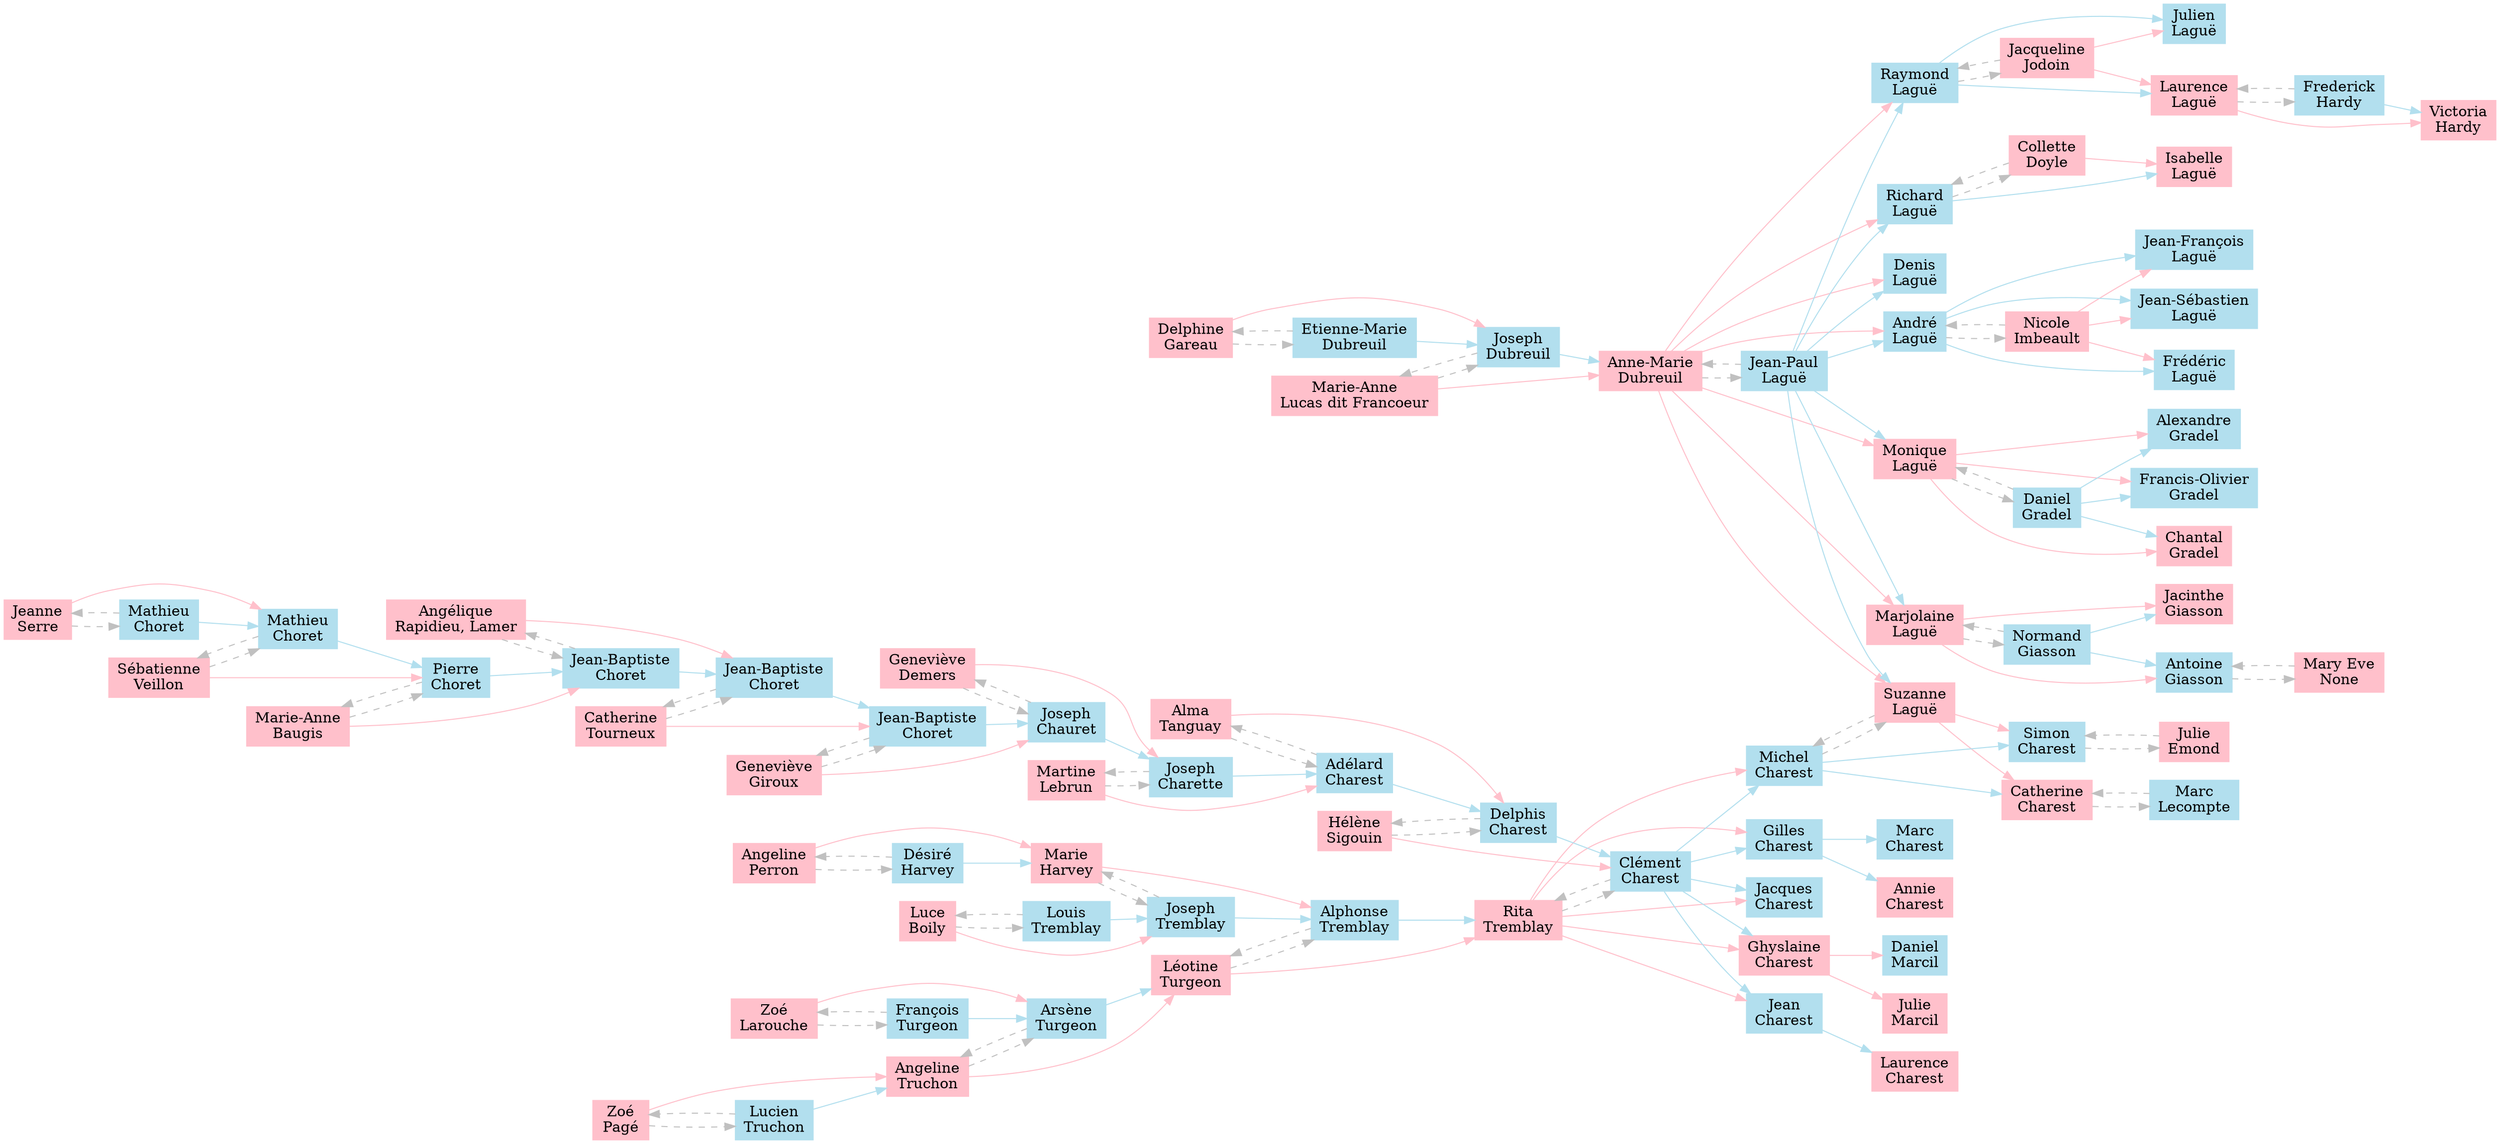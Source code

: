 digraph Genealopy {
	rankdir=LR
	MC [label="Marc
Charest" color=lightblue2 shape=box style=filled]
	GC [label="Gilles
Charest" color=lightblue2 shape=box style=filled]
	GC -> MC [color=lightblue2 style=solid]
	AC [label="Annie
Charest" color=pink shape=box style=filled]
	GC [label="Gilles
Charest" color=lightblue2 shape=box style=filled]
	GC -> AC [color=lightblue2 style=solid]
	DM [label="Daniel
Marcil" color=lightblue2 shape=box style=filled]
	GhC [label="Ghyslaine
Charest" color=pink shape=box style=filled]
	GhC -> DM [color=pink style=solid]
	JM [label="Julie
Marcil" color=pink shape=box style=filled]
	GhC [label="Ghyslaine
Charest" color=pink shape=box style=filled]
	GhC -> JM [color=pink style=solid]
	LC [label="Laurence
Charest" color=pink shape=box style=filled]
	JC [label="Jean
Charest" color=lightblue2 shape=box style=filled]
	JC -> LC [color=lightblue2 style=solid]
	I612 [label="Jean-Sébastien
Laguë" color=lightblue2 shape=box style=filled]
	I606 [label="Nicole
Imbeault" color=pink shape=box style=filled]
	I606 -> I612 [color=pink style=solid]
	I600 [label="André
Laguë" color=lightblue2 shape=box style=filled]
	I600 -> I612 [color=lightblue2 style=solid]
	I613 [label="Frédéric
Laguë" color=lightblue2 shape=box style=filled]
	I606 [label="Nicole
Imbeault" color=pink shape=box style=filled]
	I606 -> I613 [color=pink style=solid]
	I600 [label="André
Laguë" color=lightblue2 shape=box style=filled]
	I600 -> I613 [color=lightblue2 style=solid]
	I614 [label="Jean-François
Laguë" color=lightblue2 shape=box style=filled]
	I606 [label="Nicole
Imbeault" color=pink shape=box style=filled]
	I606 -> I614 [color=pink style=solid]
	I600 [label="André
Laguë" color=lightblue2 shape=box style=filled]
	I600 -> I614 [color=lightblue2 style=solid]
	I20 [label="Francis-Olivier
Gradel" color=lightblue2 shape=box style=filled]
	I19 [label="Monique
Laguë" color=pink shape=box style=filled]
	I19 -> I20 [color=pink style=solid]
	I17 [label="Daniel
Gradel" color=lightblue2 shape=box style=filled]
	I17 -> I20 [color=lightblue2 style=solid]
	I21 [label="Chantal
Gradel" color=pink shape=box style=filled]
	I19 [label="Monique
Laguë" color=pink shape=box style=filled]
	I19 -> I21 [color=pink style=solid]
	I17 [label="Daniel
Gradel" color=lightblue2 shape=box style=filled]
	I17 -> I21 [color=lightblue2 style=solid]
	I22 [label="Alexandre
Gradel" color=lightblue2 shape=box style=filled]
	I19 [label="Monique
Laguë" color=pink shape=box style=filled]
	I19 -> I22 [color=pink style=solid]
	I17 [label="Daniel
Gradel" color=lightblue2 shape=box style=filled]
	I17 -> I22 [color=lightblue2 style=solid]
	I618 [label="Jacinthe
Giasson" color=pink shape=box style=filled]
	I604 [label="Marjolaine
Laguë" color=pink shape=box style=filled]
	I604 -> I618 [color=pink style=solid]
	I611 [label="Normand
Giasson" color=lightblue2 shape=box style=filled]
	I611 -> I618 [color=lightblue2 style=solid]
	I617 [label="Antoine
Giasson" color=lightblue2 shape=box style=filled]
	I604 [label="Marjolaine
Laguë" color=pink shape=box style=filled]
	I604 -> I617 [color=pink style=solid]
	I611 [label="Normand
Giasson" color=lightblue2 shape=box style=filled]
	I611 -> I617 [color=lightblue2 style=solid]
	ME [label="Mary Eve
None" color=pink shape=box style=filled]
	ME -> I617 [color=grey style=dashed]
	ME [label="Mary Eve
None" color=pink shape=box style=filled]
	I617 [label="Antoine
Giasson" color=lightblue2 shape=box style=filled]
	I617 -> ME [color=grey style=dashed]
	I608 [label="Julien
Laguë" color=lightblue2 shape=box style=filled]
	I607 [label="Jacqueline
Jodoin" color=pink shape=box style=filled]
	I607 -> I608 [color=pink style=solid]
	I602 [label="Raymond
Laguë" color=lightblue2 shape=box style=filled]
	I602 -> I608 [color=lightblue2 style=solid]
	I609 [label="Laurence
Laguë" color=pink shape=box style=filled]
	I607 [label="Jacqueline
Jodoin" color=pink shape=box style=filled]
	I607 -> I609 [color=pink style=solid]
	I602 [label="Raymond
Laguë" color=lightblue2 shape=box style=filled]
	I602 -> I609 [color=lightblue2 style=solid]
	FH [label="Frederick
Hardy" color=lightblue2 shape=box style=filled]
	FH -> I609 [color=grey style=dashed]
	FH [label="Frederick
Hardy" color=lightblue2 shape=box style=filled]
	I609 [label="Laurence
Laguë" color=pink shape=box style=filled]
	I609 -> FH [color=grey style=dashed]
	VH [label="Victoria
Hardy" color=pink shape=box style=filled]
	I609 [label="Laurence
Laguë" color=pink shape=box style=filled]
	I609 -> VH [color=pink style=solid]
	FH [label="Frederick
Hardy" color=lightblue2 shape=box style=filled]
	FH -> VH [color=lightblue2 style=solid]
	I616 [label="Isabelle
Laguë" color=pink shape=box style=filled]
	I615 [label="Collette
Doyle" color=pink shape=box style=filled]
	I615 -> I616 [color=pink style=solid]
	I601 [label="Richard
Laguë" color=lightblue2 shape=box style=filled]
	I601 -> I616 [color=lightblue2 style=solid]
	I619 [label="Simon
Charest" color=lightblue2 shape=box style=filled]
	I603 [label="Suzanne
Laguë" color=pink shape=box style=filled]
	I603 -> I619 [color=pink style=solid]
	I610 [label="Michel
Charest" color=lightblue2 shape=box style=filled]
	I610 -> I619 [color=lightblue2 style=solid]
	JE [label="Julie
Emond" color=pink shape=box style=filled]
	JE -> I619 [color=grey style=dashed]
	JE [label="Julie
Emond" color=pink shape=box style=filled]
	I619 [label="Simon
Charest" color=lightblue2 shape=box style=filled]
	I619 -> JE [color=grey style=dashed]
	I620 [label="Catherine
Charest" color=pink shape=box style=filled]
	I603 [label="Suzanne
Laguë" color=pink shape=box style=filled]
	I603 -> I620 [color=pink style=solid]
	I610 [label="Michel
Charest" color=lightblue2 shape=box style=filled]
	I610 -> I620 [color=lightblue2 style=solid]
	ML [label="Marc
Lecompte" color=lightblue2 shape=box style=filled]
	ML -> I620 [color=grey style=dashed]
	ML [label="Marc
Lecompte" color=lightblue2 shape=box style=filled]
	I620 [label="Catherine
Charest" color=pink shape=box style=filled]
	I620 -> ML [color=grey style=dashed]
	I610 [label="Michel
Charest" color=lightblue2 shape=box style=filled]
	511415 [label="Rita
Tremblay" color=pink shape=box style=filled]
	511415 -> I610 [color=pink style=solid]
	511416 [label="Clément
Charest" color=lightblue2 shape=box style=filled]
	511416 -> I610 [color=lightblue2 style=solid]
	I603 [label="Suzanne
Laguë" color=pink shape=box style=filled]
	I603 -> I610 [color=grey style=dashed]
	GC [label="Gilles
Charest" color=lightblue2 shape=box style=filled]
	511415 [label="Rita
Tremblay" color=pink shape=box style=filled]
	511415 -> GC [color=pink style=solid]
	511416 [label="Clément
Charest" color=lightblue2 shape=box style=filled]
	511416 -> GC [color=lightblue2 style=solid]
	GhC [label="Ghyslaine
Charest" color=pink shape=box style=filled]
	511415 [label="Rita
Tremblay" color=pink shape=box style=filled]
	511415 -> GhC [color=pink style=solid]
	511416 [label="Clément
Charest" color=lightblue2 shape=box style=filled]
	511416 -> GhC [color=lightblue2 style=solid]
	JC [label="Jean
Charest" color=lightblue2 shape=box style=filled]
	511415 [label="Rita
Tremblay" color=pink shape=box style=filled]
	511415 -> JC [color=pink style=solid]
	511416 [label="Clément
Charest" color=lightblue2 shape=box style=filled]
	511416 -> JC [color=lightblue2 style=solid]
	JaC [label="Jacques
Charest" color=lightblue2 shape=box style=filled]
	511415 [label="Rita
Tremblay" color=pink shape=box style=filled]
	511415 -> JaC [color=pink style=solid]
	511416 [label="Clément
Charest" color=lightblue2 shape=box style=filled]
	511416 -> JaC [color=lightblue2 style=solid]
	I600 [label="André
Laguë" color=lightblue2 shape=box style=filled]
	I110 [label="Anne-Marie
Dubreuil" color=pink shape=box style=filled]
	I110 -> I600 [color=pink style=solid]
	I109 [label="Jean-Paul
Laguë" color=lightblue2 shape=box style=filled]
	I109 -> I600 [color=lightblue2 style=solid]
	I606 [label="Nicole
Imbeault" color=pink shape=box style=filled]
	I606 -> I600 [color=grey style=dashed]
	I606 [label="Nicole
Imbeault" color=pink shape=box style=filled]
	I600 [label="André
Laguë" color=lightblue2 shape=box style=filled]
	I600 -> I606 [color=grey style=dashed]
	I19 [label="Monique
Laguë" color=pink shape=box style=filled]
	I110 [label="Anne-Marie
Dubreuil" color=pink shape=box style=filled]
	I110 -> I19 [color=pink style=solid]
	I109 [label="Jean-Paul
Laguë" color=lightblue2 shape=box style=filled]
	I109 -> I19 [color=lightblue2 style=solid]
	I17 [label="Daniel
Gradel" color=lightblue2 shape=box style=filled]
	I17 -> I19 [color=grey style=dashed]
	I17 [label="Daniel
Gradel" color=lightblue2 shape=box style=filled]
	I19 [label="Monique
Laguë" color=pink shape=box style=filled]
	I19 -> I17 [color=grey style=dashed]
	I601 [label="Richard
Laguë" color=lightblue2 shape=box style=filled]
	I110 [label="Anne-Marie
Dubreuil" color=pink shape=box style=filled]
	I110 -> I601 [color=pink style=solid]
	I109 [label="Jean-Paul
Laguë" color=lightblue2 shape=box style=filled]
	I109 -> I601 [color=lightblue2 style=solid]
	I615 [label="Collette
Doyle" color=pink shape=box style=filled]
	I615 -> I601 [color=grey style=dashed]
	I615 [label="Collette
Doyle" color=pink shape=box style=filled]
	I601 [label="Richard
Laguë" color=lightblue2 shape=box style=filled]
	I601 -> I615 [color=grey style=dashed]
	I603 [label="Suzanne
Laguë" color=pink shape=box style=filled]
	I110 [label="Anne-Marie
Dubreuil" color=pink shape=box style=filled]
	I110 -> I603 [color=pink style=solid]
	I109 [label="Jean-Paul
Laguë" color=lightblue2 shape=box style=filled]
	I109 -> I603 [color=lightblue2 style=solid]
	I610 [label="Michel
Charest" color=lightblue2 shape=box style=filled]
	I610 -> I603 [color=grey style=dashed]
	I602 [label="Raymond
Laguë" color=lightblue2 shape=box style=filled]
	I110 [label="Anne-Marie
Dubreuil" color=pink shape=box style=filled]
	I110 -> I602 [color=pink style=solid]
	I109 [label="Jean-Paul
Laguë" color=lightblue2 shape=box style=filled]
	I109 -> I602 [color=lightblue2 style=solid]
	I607 [label="Jacqueline
Jodoin" color=pink shape=box style=filled]
	I607 -> I602 [color=grey style=dashed]
	I607 [label="Jacqueline
Jodoin" color=pink shape=box style=filled]
	I602 [label="Raymond
Laguë" color=lightblue2 shape=box style=filled]
	I602 -> I607 [color=grey style=dashed]
	I604 [label="Marjolaine
Laguë" color=pink shape=box style=filled]
	I110 [label="Anne-Marie
Dubreuil" color=pink shape=box style=filled]
	I110 -> I604 [color=pink style=solid]
	I109 [label="Jean-Paul
Laguë" color=lightblue2 shape=box style=filled]
	I109 -> I604 [color=lightblue2 style=solid]
	I611 [label="Normand
Giasson" color=lightblue2 shape=box style=filled]
	I611 -> I604 [color=grey style=dashed]
	I611 [label="Normand
Giasson" color=lightblue2 shape=box style=filled]
	I604 [label="Marjolaine
Laguë" color=pink shape=box style=filled]
	I604 -> I611 [color=grey style=dashed]
	I605 [label="Denis
Laguë" color=lightblue2 shape=box style=filled]
	I110 [label="Anne-Marie
Dubreuil" color=pink shape=box style=filled]
	I110 -> I605 [color=pink style=solid]
	I109 [label="Jean-Paul
Laguë" color=lightblue2 shape=box style=filled]
	I109 -> I605 [color=lightblue2 style=solid]
	511415 [label="Rita
Tremblay" color=pink shape=box style=filled]
	"Léotine.Turgeon" [label="Léotine
Turgeon" color=pink shape=box style=filled]
	"Léotine.Turgeon" -> 511415 [color=pink style=solid]
	"Alphonse.Tremblay" [label="Alphonse
Tremblay" color=lightblue2 shape=box style=filled]
	"Alphonse.Tremblay" -> 511415 [color=lightblue2 style=solid]
	511416 [label="Clément
Charest" color=lightblue2 shape=box style=filled]
	511416 -> 511415 [color=grey style=dashed]
	511416 [label="Clément
Charest" color=lightblue2 shape=box style=filled]
	511418 [label="Hélène
Sigouin" color=pink shape=box style=filled]
	511418 -> 511416 [color=pink style=solid]
	511417 [label="Delphis
Charest" color=lightblue2 shape=box style=filled]
	511417 -> 511416 [color=lightblue2 style=solid]
	511415 [label="Rita
Tremblay" color=pink shape=box style=filled]
	511415 -> 511416 [color=grey style=dashed]
	I110 [label="Anne-Marie
Dubreuil" color=pink shape=box style=filled]
	I118 [label="Marie-Anne
Lucas dit Francoeur" color=pink shape=box style=filled]
	I118 -> I110 [color=pink style=solid]
	I117 [label="Joseph
Dubreuil" color=lightblue2 shape=box style=filled]
	I117 -> I110 [color=lightblue2 style=solid]
	I109 [label="Jean-Paul
Laguë" color=lightblue2 shape=box style=filled]
	I109 -> I110 [color=grey style=dashed]
	I109 [label="Jean-Paul
Laguë" color=lightblue2 shape=box style=filled]
	I110 [label="Anne-Marie
Dubreuil" color=pink shape=box style=filled]
	I110 -> I109 [color=grey style=dashed]
	511418 [label="Hélène
Sigouin" color=pink shape=box style=filled]
	511417 [label="Delphis
Charest" color=lightblue2 shape=box style=filled]
	511417 -> 511418 [color=grey style=dashed]
	511417 [label="Delphis
Charest" color=lightblue2 shape=box style=filled]
	"Alma.Tanguay" [label="Alma
Tanguay" color=pink shape=box style=filled]
	"Alma.Tanguay" -> 511417 [color=pink style=solid]
	"Adélard.Charest" [label="Adélard
Charest" color=lightblue2 shape=box style=filled]
	"Adélard.Charest" -> 511417 [color=lightblue2 style=solid]
	511418 [label="Hélène
Sigouin" color=pink shape=box style=filled]
	511418 -> 511417 [color=grey style=dashed]
	I118 [label="Marie-Anne
Lucas dit Francoeur" color=pink shape=box style=filled]
	I117 [label="Joseph
Dubreuil" color=lightblue2 shape=box style=filled]
	I117 -> I118 [color=grey style=dashed]
	I117 [label="Joseph
Dubreuil" color=lightblue2 shape=box style=filled]
	I561 [label="Delphine
Gareau" color=pink shape=box style=filled]
	I561 -> I117 [color=pink style=solid]
	I585 [label="Etienne-Marie
Dubreuil" color=lightblue2 shape=box style=filled]
	I585 -> I117 [color=lightblue2 style=solid]
	I118 [label="Marie-Anne
Lucas dit Francoeur" color=pink shape=box style=filled]
	I118 -> I117 [color=grey style=dashed]
	"Alma.Tanguay" [label="Alma
Tanguay" color=pink shape=box style=filled]
	"Adélard.Charest" [label="Adélard
Charest" color=lightblue2 shape=box style=filled]
	"Adélard.Charest" -> "Alma.Tanguay" [color=grey style=dashed]
	"Adélard.Charest" [label="Adélard
Charest" color=lightblue2 shape=box style=filled]
	"Martine.Lebrun" [label="Martine
Lebrun" color=pink shape=box style=filled]
	"Martine.Lebrun" -> "Adélard.Charest" [color=pink style=solid]
	"Joseph.Charette" [label="Joseph
Charette" color=lightblue2 shape=box style=filled]
	"Joseph.Charette" -> "Adélard.Charest" [color=lightblue2 style=solid]
	"Alma.Tanguay" [label="Alma
Tanguay" color=pink shape=box style=filled]
	"Alma.Tanguay" -> "Adélard.Charest" [color=grey style=dashed]
	"Alphonse.Tremblay" [label="Alphonse
Tremblay" color=lightblue2 shape=box style=filled]
	"Marie.Harvey" [label="Marie
Harvey" color=pink shape=box style=filled]
	"Marie.Harvey" -> "Alphonse.Tremblay" [color=pink style=solid]
	"Joseph.Tremblay" [label="Joseph
Tremblay" color=lightblue2 shape=box style=filled]
	"Joseph.Tremblay" -> "Alphonse.Tremblay" [color=lightblue2 style=solid]
	"Léotine.Turgeon" [label="Léotine
Turgeon" color=pink shape=box style=filled]
	"Léotine.Turgeon" -> "Alphonse.Tremblay" [color=grey style=dashed]
	"Léotine.Turgeon" [label="Léotine
Turgeon" color=pink shape=box style=filled]
	"Angeline.Truchon" [label="Angeline
Truchon" color=pink shape=box style=filled]
	"Angeline.Truchon" -> "Léotine.Turgeon" [color=pink style=solid]
	"Arsène.Turgeon" [label="Arsène
Turgeon" color=lightblue2 shape=box style=filled]
	"Arsène.Turgeon" -> "Léotine.Turgeon" [color=lightblue2 style=solid]
	"Alphonse.Tremblay" [label="Alphonse
Tremblay" color=lightblue2 shape=box style=filled]
	"Alphonse.Tremblay" -> "Léotine.Turgeon" [color=grey style=dashed]
	I561 [label="Delphine
Gareau" color=pink shape=box style=filled]
	I585 [label="Etienne-Marie
Dubreuil" color=lightblue2 shape=box style=filled]
	I585 -> I561 [color=grey style=dashed]
	I585 [label="Etienne-Marie
Dubreuil" color=lightblue2 shape=box style=filled]
	I561 [label="Delphine
Gareau" color=pink shape=box style=filled]
	I561 -> I585 [color=grey style=dashed]
	"Joseph.Tremblay" [label="Joseph
Tremblay" color=lightblue2 shape=box style=filled]
	"Luce.Boily" [label="Luce
Boily" color=pink shape=box style=filled]
	"Luce.Boily" -> "Joseph.Tremblay" [color=pink style=solid]
	"Louis.Tremblay" [label="Louis
Tremblay" color=lightblue2 shape=box style=filled]
	"Louis.Tremblay" -> "Joseph.Tremblay" [color=lightblue2 style=solid]
	"Marie.Harvey" [label="Marie
Harvey" color=pink shape=box style=filled]
	"Marie.Harvey" -> "Joseph.Tremblay" [color=grey style=dashed]
	"Marie.Harvey" [label="Marie
Harvey" color=pink shape=box style=filled]
	"Angeline.Perron" [label="Angeline
Perron" color=pink shape=box style=filled]
	"Angeline.Perron" -> "Marie.Harvey" [color=pink style=solid]
	"Désiré.Harvey" [label="Désiré
Harvey" color=lightblue2 shape=box style=filled]
	"Désiré.Harvey" -> "Marie.Harvey" [color=lightblue2 style=solid]
	"Joseph.Tremblay" [label="Joseph
Tremblay" color=lightblue2 shape=box style=filled]
	"Joseph.Tremblay" -> "Marie.Harvey" [color=grey style=dashed]
	"Martine.Lebrun" [label="Martine
Lebrun" color=pink shape=box style=filled]
	"Joseph.Charette" [label="Joseph
Charette" color=lightblue2 shape=box style=filled]
	"Joseph.Charette" -> "Martine.Lebrun" [color=grey style=dashed]
	"Joseph.Charette" [label="Joseph
Charette" color=lightblue2 shape=box style=filled]
	"Geneviève.Demers" [label="Geneviève
Demers" color=pink shape=box style=filled]
	"Geneviève.Demers" -> "Joseph.Charette" [color=pink style=solid]
	"Joseph.Chauret" [label="Joseph
Chauret" color=lightblue2 shape=box style=filled]
	"Joseph.Chauret" -> "Joseph.Charette" [color=lightblue2 style=solid]
	"Martine.Lebrun" [label="Martine
Lebrun" color=pink shape=box style=filled]
	"Martine.Lebrun" -> "Joseph.Charette" [color=grey style=dashed]
	"Arsène.Turgeon" [label="Arsène
Turgeon" color=lightblue2 shape=box style=filled]
	"Zoé.Larouche" [label="Zoé
Larouche" color=pink shape=box style=filled]
	"Zoé.Larouche" -> "Arsène.Turgeon" [color=pink style=solid]
	"François.Turgeon" [label="François
Turgeon" color=lightblue2 shape=box style=filled]
	"François.Turgeon" -> "Arsène.Turgeon" [color=lightblue2 style=solid]
	"Angeline.Truchon" [label="Angeline
Truchon" color=pink shape=box style=filled]
	"Angeline.Truchon" -> "Arsène.Turgeon" [color=grey style=dashed]
	"Angeline.Truchon" [label="Angeline
Truchon" color=pink shape=box style=filled]
	"Zoé.Pagé" [label="Zoé
Pagé" color=pink shape=box style=filled]
	"Zoé.Pagé" -> "Angeline.Truchon" [color=pink style=solid]
	"Lucien.Truchon" [label="Lucien
Truchon" color=lightblue2 shape=box style=filled]
	"Lucien.Truchon" -> "Angeline.Truchon" [color=lightblue2 style=solid]
	"Arsène.Turgeon" [label="Arsène
Turgeon" color=lightblue2 shape=box style=filled]
	"Arsène.Turgeon" -> "Angeline.Truchon" [color=grey style=dashed]
	"Louis.Tremblay" [label="Louis
Tremblay" color=lightblue2 shape=box style=filled]
	"Luce.Boily" [label="Luce
Boily" color=pink shape=box style=filled]
	"Luce.Boily" -> "Louis.Tremblay" [color=grey style=dashed]
	"Luce.Boily" [label="Luce
Boily" color=pink shape=box style=filled]
	"Louis.Tremblay" [label="Louis
Tremblay" color=lightblue2 shape=box style=filled]
	"Louis.Tremblay" -> "Luce.Boily" [color=grey style=dashed]
	"Geneviève.Demers" [label="Geneviève
Demers" color=pink shape=box style=filled]
	"Joseph.Chauret" [label="Joseph
Chauret" color=lightblue2 shape=box style=filled]
	"Joseph.Chauret" -> "Geneviève.Demers" [color=grey style=dashed]
	"Joseph.Chauret" [label="Joseph
Chauret" color=lightblue2 shape=box style=filled]
	"Geneviève.Giroux" [label="Geneviève
Giroux" color=pink shape=box style=filled]
	"Geneviève.Giroux" -> "Joseph.Chauret" [color=pink style=solid]
	"Jean-Baptiste3.Choret" [label="Jean-Baptiste
Choret" color=lightblue2 shape=box style=filled]
	"Jean-Baptiste3.Choret" -> "Joseph.Chauret" [color=lightblue2 style=solid]
	"Geneviève.Demers" [label="Geneviève
Demers" color=pink shape=box style=filled]
	"Geneviève.Demers" -> "Joseph.Chauret" [color=grey style=dashed]
	"François.Turgeon" [label="François
Turgeon" color=lightblue2 shape=box style=filled]
	"Zoé.Larouche" [label="Zoé
Larouche" color=pink shape=box style=filled]
	"Zoé.Larouche" -> "François.Turgeon" [color=grey style=dashed]
	"Zoé.Larouche" [label="Zoé
Larouche" color=pink shape=box style=filled]
	"François.Turgeon" [label="François
Turgeon" color=lightblue2 shape=box style=filled]
	"François.Turgeon" -> "Zoé.Larouche" [color=grey style=dashed]
	"Lucien.Truchon" [label="Lucien
Truchon" color=lightblue2 shape=box style=filled]
	"Zoé.Pagé" [label="Zoé
Pagé" color=pink shape=box style=filled]
	"Zoé.Pagé" -> "Lucien.Truchon" [color=grey style=dashed]
	"Zoé.Pagé" [label="Zoé
Pagé" color=pink shape=box style=filled]
	"Lucien.Truchon" [label="Lucien
Truchon" color=lightblue2 shape=box style=filled]
	"Lucien.Truchon" -> "Zoé.Pagé" [color=grey style=dashed]
	"Désiré.Harvey" [label="Désiré
Harvey" color=lightblue2 shape=box style=filled]
	"Angeline.Perron" [label="Angeline
Perron" color=pink shape=box style=filled]
	"Angeline.Perron" -> "Désiré.Harvey" [color=grey style=dashed]
	"Angeline.Perron" [label="Angeline
Perron" color=pink shape=box style=filled]
	"Désiré.Harvey" [label="Désiré
Harvey" color=lightblue2 shape=box style=filled]
	"Désiré.Harvey" -> "Angeline.Perron" [color=grey style=dashed]
	"Geneviève.Giroux" [label="Geneviève
Giroux" color=pink shape=box style=filled]
	"Jean-Baptiste3.Choret" [label="Jean-Baptiste
Choret" color=lightblue2 shape=box style=filled]
	"Jean-Baptiste3.Choret" -> "Geneviève.Giroux" [color=grey style=dashed]
	"Jean-Baptiste3.Choret" [label="Jean-Baptiste
Choret" color=lightblue2 shape=box style=filled]
	"Catherine.Tourneux" [label="Catherine
Tourneux" color=pink shape=box style=filled]
	"Catherine.Tourneux" -> "Jean-Baptiste3.Choret" [color=pink style=solid]
	"Jean-Baptiste2.Choret" [label="Jean-Baptiste
Choret" color=lightblue2 shape=box style=filled]
	"Jean-Baptiste2.Choret" -> "Jean-Baptiste3.Choret" [color=lightblue2 style=solid]
	"Geneviève.Giroux" [label="Geneviève
Giroux" color=pink shape=box style=filled]
	"Geneviève.Giroux" -> "Jean-Baptiste3.Choret" [color=grey style=dashed]
	"Catherine.Tourneux" [label="Catherine
Tourneux" color=pink shape=box style=filled]
	"Jean-Baptiste2.Choret" [label="Jean-Baptiste
Choret" color=lightblue2 shape=box style=filled]
	"Jean-Baptiste2.Choret" -> "Catherine.Tourneux" [color=grey style=dashed]
	"Jean-Baptiste2.Choret" [label="Jean-Baptiste
Choret" color=lightblue2 shape=box style=filled]
	"Angélique.Rapidieu" [label="Angélique
Rapidieu, Lamer" color=pink shape=box style=filled]
	"Angélique.Rapidieu" -> "Jean-Baptiste2.Choret" [color=pink style=solid]
	"Jean-Baptiste.Choret" [label="Jean-Baptiste
Choret" color=lightblue2 shape=box style=filled]
	"Jean-Baptiste.Choret" -> "Jean-Baptiste2.Choret" [color=lightblue2 style=solid]
	"Catherine.Tourneux" [label="Catherine
Tourneux" color=pink shape=box style=filled]
	"Catherine.Tourneux" -> "Jean-Baptiste2.Choret" [color=grey style=dashed]
	"Angélique.Rapidieu" [label="Angélique
Rapidieu, Lamer" color=pink shape=box style=filled]
	"Jean-Baptiste.Choret" [label="Jean-Baptiste
Choret" color=lightblue2 shape=box style=filled]
	"Jean-Baptiste.Choret" -> "Angélique.Rapidieu" [color=grey style=dashed]
	"Jean-Baptiste.Choret" [label="Jean-Baptiste
Choret" color=lightblue2 shape=box style=filled]
	"Marie-Anne.Baugis" [label="Marie-Anne
Baugis" color=pink shape=box style=filled]
	"Marie-Anne.Baugis" -> "Jean-Baptiste.Choret" [color=pink style=solid]
	"Pierre.Choret" [label="Pierre
Choret" color=lightblue2 shape=box style=filled]
	"Pierre.Choret" -> "Jean-Baptiste.Choret" [color=lightblue2 style=solid]
	"Angélique.Rapidieu" [label="Angélique
Rapidieu, Lamer" color=pink shape=box style=filled]
	"Angélique.Rapidieu" -> "Jean-Baptiste.Choret" [color=grey style=dashed]
	"Marie-Anne.Baugis" [label="Marie-Anne
Baugis" color=pink shape=box style=filled]
	"Pierre.Choret" [label="Pierre
Choret" color=lightblue2 shape=box style=filled]
	"Pierre.Choret" -> "Marie-Anne.Baugis" [color=grey style=dashed]
	"Pierre.Choret" [label="Pierre
Choret" color=lightblue2 shape=box style=filled]
	"Sébatienne.Veillon" [label="Sébatienne
Veillon" color=pink shape=box style=filled]
	"Sébatienne.Veillon" -> "Pierre.Choret" [color=pink style=solid]
	"Mathieu2.Choret" [label="Mathieu
Choret" color=lightblue2 shape=box style=filled]
	"Mathieu2.Choret" -> "Pierre.Choret" [color=lightblue2 style=solid]
	"Marie-Anne.Baugis" [label="Marie-Anne
Baugis" color=pink shape=box style=filled]
	"Marie-Anne.Baugis" -> "Pierre.Choret" [color=grey style=dashed]
	"Sébatienne.Veillon" [label="Sébatienne
Veillon" color=pink shape=box style=filled]
	"Mathieu2.Choret" [label="Mathieu
Choret" color=lightblue2 shape=box style=filled]
	"Mathieu2.Choret" -> "Sébatienne.Veillon" [color=grey style=dashed]
	"Mathieu2.Choret" [label="Mathieu
Choret" color=lightblue2 shape=box style=filled]
	"Jeanne.Serre" [label="Jeanne
Serre" color=pink shape=box style=filled]
	"Jeanne.Serre" -> "Mathieu2.Choret" [color=pink style=solid]
	"Mathieu.Choret" [label="Mathieu
Choret" color=lightblue2 shape=box style=filled]
	"Mathieu.Choret" -> "Mathieu2.Choret" [color=lightblue2 style=solid]
	"Sébatienne.Veillon" [label="Sébatienne
Veillon" color=pink shape=box style=filled]
	"Sébatienne.Veillon" -> "Mathieu2.Choret" [color=grey style=dashed]
	"Jeanne.Serre" [label="Jeanne
Serre" color=pink shape=box style=filled]
	"Mathieu.Choret" [label="Mathieu
Choret" color=lightblue2 shape=box style=filled]
	"Mathieu.Choret" -> "Jeanne.Serre" [color=grey style=dashed]
	"Mathieu.Choret" [label="Mathieu
Choret" color=lightblue2 shape=box style=filled]
	"Jeanne.Serre" [label="Jeanne
Serre" color=pink shape=box style=filled]
	"Jeanne.Serre" -> "Mathieu.Choret" [color=grey style=dashed]
}
